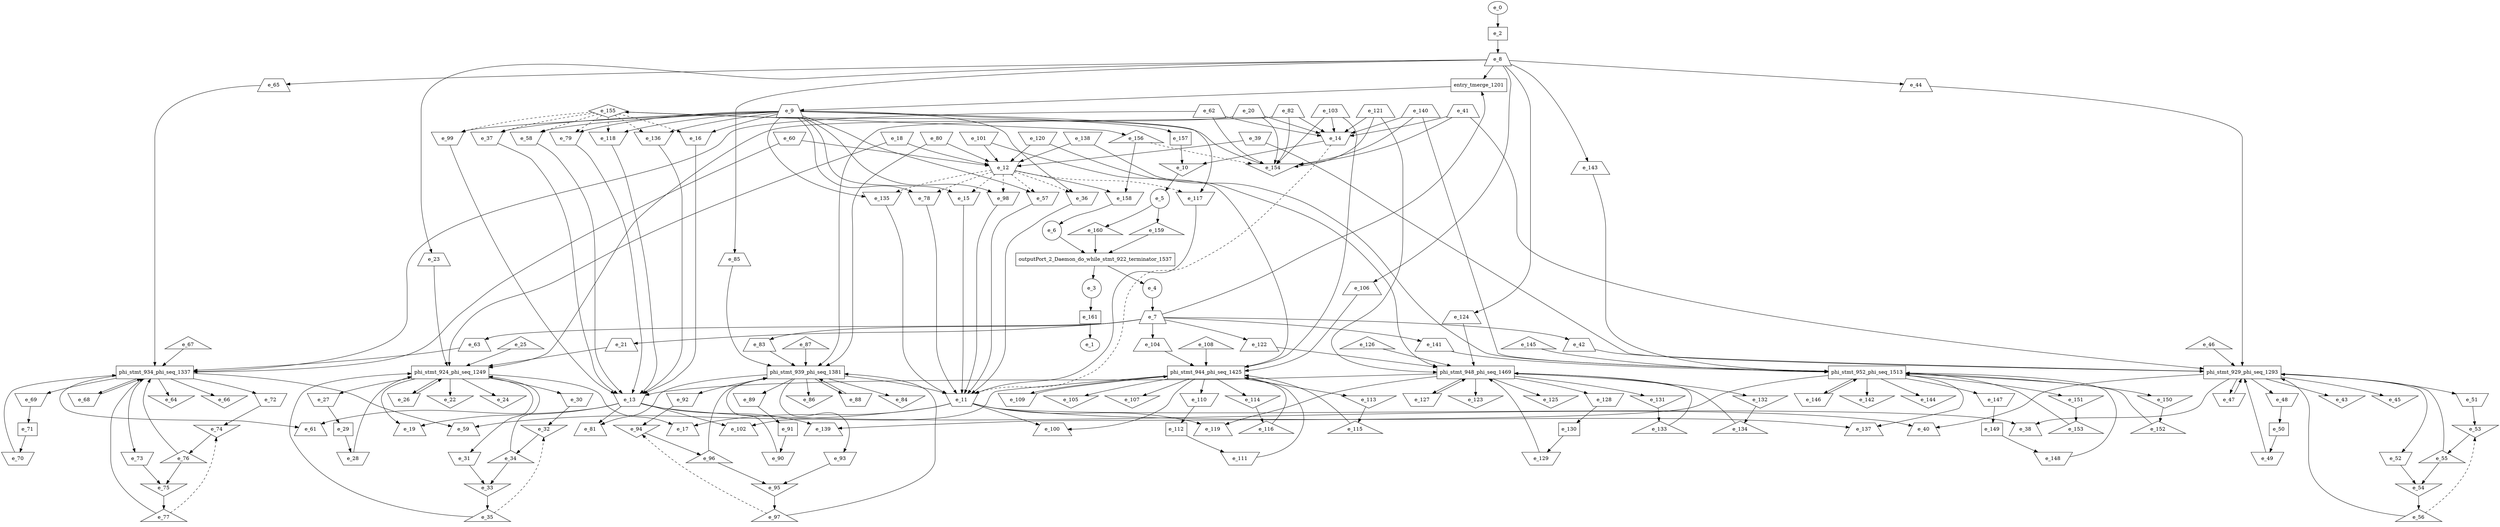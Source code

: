 digraph control_path {
  e_0: entry_node : n ;
  e_1: exit_node : s ;
  e_2 [shape = dot];
  e_3 [shape = circle];
  e_4 [shape = circle];
  e_5 [shape = circle];
  e_6 [shape = circle];
  e_7 [shape = trapezium];
  e_8 [shape = trapezium];
  e_9 [shape = trapezium];
  e_10 [shape = invtriangle];
  e_11 [shape = invtrapezium];
  e_12 [shape = invtrapezium];
  e_13 [shape = invtrapezium];
  e_14 [shape = invtrapezium];
  e_15 [shape = invtrapezium];
  e_16 [shape = invtrapezium];
  e_17 [shape = trapezium];
  e_18 [shape = invtrapezium];
  e_19 [shape = trapezium];
  e_20 [shape = trapezium];
  e_21 [shape = trapezium];
  e_22 [shape = invtriangle];
  e_23 [shape = trapezium];
  e_24 [shape = invtriangle];
  e_25 [shape = triangle];
  e_26 [shape = invtrapezium];
  e_27 [shape = invtrapezium];
  e_28 [shape = invtrapezium];
  e_29 [shape = dot];
  e_30 [shape = invtrapezium];
  e_31 [shape = invtrapezium];
  e_32 [shape = invtriangle];
  e_33 [shape = invtriangle];
  e_34 [shape = triangle];
  e_35 [shape = triangle];
  e_36 [shape = invtrapezium];
  e_37 [shape = invtrapezium];
  e_38 [shape = trapezium];
  e_39 [shape = invtrapezium];
  e_40 [shape = trapezium];
  e_41 [shape = trapezium];
  e_42 [shape = trapezium];
  e_43 [shape = invtriangle];
  e_44 [shape = trapezium];
  e_45 [shape = invtriangle];
  e_46 [shape = triangle];
  e_47 [shape = invtrapezium];
  e_48 [shape = invtrapezium];
  e_49 [shape = invtrapezium];
  e_50 [shape = dot];
  e_51 [shape = invtrapezium];
  e_52 [shape = invtrapezium];
  e_53 [shape = invtriangle];
  e_54 [shape = invtriangle];
  e_55 [shape = triangle];
  e_56 [shape = triangle];
  e_57 [shape = invtrapezium];
  e_58 [shape = invtrapezium];
  e_59 [shape = trapezium];
  e_60 [shape = invtrapezium];
  e_61 [shape = trapezium];
  e_62 [shape = trapezium];
  e_63 [shape = trapezium];
  e_64 [shape = invtriangle];
  e_65 [shape = trapezium];
  e_66 [shape = invtriangle];
  e_67 [shape = triangle];
  e_68 [shape = invtrapezium];
  e_69 [shape = invtrapezium];
  e_70 [shape = invtrapezium];
  e_71 [shape = dot];
  e_72 [shape = invtrapezium];
  e_73 [shape = invtrapezium];
  e_74 [shape = invtriangle];
  e_75 [shape = invtriangle];
  e_76 [shape = triangle];
  e_77 [shape = triangle];
  e_78 [shape = invtrapezium];
  e_79 [shape = invtrapezium];
  e_80 [shape = invtrapezium];
  e_81 [shape = trapezium];
  e_82 [shape = trapezium];
  e_83 [shape = trapezium];
  e_84 [shape = invtriangle];
  e_85 [shape = trapezium];
  e_86 [shape = invtriangle];
  e_87 [shape = triangle];
  e_88 [shape = invtrapezium];
  e_89 [shape = invtrapezium];
  e_90 [shape = invtrapezium];
  e_91 [shape = dot];
  e_92 [shape = invtrapezium];
  e_93 [shape = invtrapezium];
  e_94 [shape = invtriangle];
  e_95 [shape = invtriangle];
  e_96 [shape = triangle];
  e_97 [shape = triangle];
  e_98 [shape = invtrapezium];
  e_99 [shape = invtrapezium];
  e_100 [shape = trapezium];
  e_101 [shape = invtrapezium];
  e_102 [shape = trapezium];
  e_103 [shape = trapezium];
  e_104 [shape = trapezium];
  e_105 [shape = invtriangle];
  e_106 [shape = trapezium];
  e_107 [shape = invtriangle];
  e_108 [shape = triangle];
  e_109 [shape = invtrapezium];
  e_110 [shape = invtrapezium];
  e_111 [shape = invtrapezium];
  e_112 [shape = dot];
  e_113 [shape = invtriangle];
  e_114 [shape = invtriangle];
  e_115 [shape = triangle];
  e_116 [shape = triangle];
  e_117 [shape = invtrapezium];
  e_118 [shape = invtrapezium];
  e_119 [shape = trapezium];
  e_120 [shape = invtrapezium];
  e_121 [shape = trapezium];
  e_122 [shape = trapezium];
  e_123 [shape = invtriangle];
  e_124 [shape = trapezium];
  e_125 [shape = invtriangle];
  e_126 [shape = triangle];
  e_127 [shape = invtrapezium];
  e_128 [shape = invtrapezium];
  e_129 [shape = invtrapezium];
  e_130 [shape = dot];
  e_131 [shape = invtriangle];
  e_132 [shape = invtriangle];
  e_133 [shape = triangle];
  e_134 [shape = triangle];
  e_135 [shape = invtrapezium];
  e_136 [shape = invtrapezium];
  e_137 [shape = trapezium];
  e_138 [shape = invtrapezium];
  e_139 [shape = trapezium];
  e_140 [shape = trapezium];
  e_141 [shape = trapezium];
  e_142 [shape = invtriangle];
  e_143 [shape = trapezium];
  e_144 [shape = invtriangle];
  e_145 [shape = triangle];
  e_146 [shape = invtrapezium];
  e_147 [shape = invtrapezium];
  e_148 [shape = invtrapezium];
  e_149 [shape = dot];
  e_150 [shape = invtriangle];
  e_151 [shape = invtriangle];
  e_152 [shape = triangle];
  e_153 [shape = triangle];
  e_154 [shape = invtriangle];
  e_155 [shape = diamond];
  e_156 [shape = triangle];
  e_157 [shape = dot];
  e_158 [shape = invtrapezium];
  e_159 [shape = triangle];
  e_160 [shape = triangle];
  e_161 [shape = dot];
  e_161 -> e_1;
  e_0 -> e_2;
  e_10 -> e_5;
  e_158 -> e_6;
  e_4 -> e_7;
  e_2 -> e_8;
  e_157 -> e_10;
  e_14 -> e_10;
  e_117 -> e_11;
  e_135 -> e_11;
  e_98 -> e_11;
  e_15 -> e_11;
  e_36 -> e_11;
  e_57 -> e_11;
  e_78 -> e_11;
  e_14 -> e_11[style = dashed];
  e_120 -> e_12;
  e_80 -> e_12;
  e_101 -> e_12;
  e_138 -> e_12;
  e_18 -> e_12;
  e_39 -> e_12;
  e_60 -> e_12;
  e_136 -> e_13;
  e_99 -> e_13;
  e_79 -> e_13;
  e_118 -> e_13;
  e_16 -> e_13;
  e_37 -> e_13;
  e_58 -> e_13;
  e_121 -> e_14;
  e_140 -> e_14;
  e_82 -> e_14;
  e_103 -> e_14;
  e_20 -> e_14;
  e_41 -> e_14;
  e_62 -> e_14;
  e_9 -> e_15;
  e_12 -> e_15[style = dashed];
  e_9 -> e_16;
  e_155 -> e_16[style = dashed];
  e_11 -> e_17;
  e_13 -> e_19;
  e_7 -> e_21;
  e_8 -> e_23;
  e_29 -> e_28;
  e_27 -> e_29;
  e_30 -> e_32;
  e_35 -> e_32[style = dashed];
  e_31 -> e_33;
  e_34 -> e_33;
  e_32 -> e_34;
  e_33 -> e_35;
  e_9 -> e_36;
  e_12 -> e_36[style = dashed];
  e_9 -> e_37;
  e_155 -> e_37[style = dashed];
  e_11 -> e_38;
  e_13 -> e_40;
  e_7 -> e_42;
  e_8 -> e_44;
  e_50 -> e_49;
  e_48 -> e_50;
  e_51 -> e_53;
  e_56 -> e_53[style = dashed];
  e_52 -> e_54;
  e_55 -> e_54;
  e_53 -> e_55;
  e_54 -> e_56;
  e_9 -> e_57;
  e_12 -> e_57[style = dashed];
  e_9 -> e_58;
  e_155 -> e_58[style = dashed];
  e_11 -> e_59;
  e_13 -> e_61;
  e_7 -> e_63;
  e_8 -> e_65;
  e_71 -> e_70;
  e_69 -> e_71;
  e_72 -> e_74;
  e_77 -> e_74[style = dashed];
  e_73 -> e_75;
  e_76 -> e_75;
  e_74 -> e_76;
  e_75 -> e_77;
  e_9 -> e_78;
  e_12 -> e_78[style = dashed];
  e_9 -> e_79;
  e_155 -> e_79[style = dashed];
  e_13 -> e_81;
  e_7 -> e_83;
  e_8 -> e_85;
  e_91 -> e_90;
  e_89 -> e_91;
  e_92 -> e_94;
  e_97 -> e_94[style = dashed];
  e_96 -> e_95;
  e_93 -> e_95;
  e_94 -> e_96;
  e_95 -> e_97;
  e_9 -> e_98;
  e_12 -> e_98[style = dashed];
  e_9 -> e_99;
  e_155 -> e_99[style = dashed];
  e_11 -> e_100;
  e_13 -> e_102;
  e_7 -> e_104;
  e_8 -> e_106;
  e_112 -> e_111;
  e_110 -> e_112;
  e_113 -> e_115;
  e_114 -> e_116;
  e_9 -> e_117;
  e_12 -> e_117[style = dashed];
  e_9 -> e_118;
  e_155 -> e_118[style = dashed];
  e_11 -> e_119;
  e_7 -> e_122;
  e_8 -> e_124;
  e_130 -> e_129;
  e_128 -> e_130;
  e_131 -> e_133;
  e_132 -> e_134;
  e_9 -> e_135;
  e_12 -> e_135[style = dashed];
  e_9 -> e_136;
  e_155 -> e_136[style = dashed];
  e_11 -> e_137;
  e_13 -> e_139;
  e_7 -> e_141;
  e_8 -> e_143;
  e_149 -> e_148;
  e_147 -> e_149;
  e_150 -> e_152;
  e_151 -> e_153;
  e_121 -> e_154;
  e_140 -> e_154;
  e_82 -> e_154;
  e_103 -> e_154;
  e_20 -> e_154;
  e_41 -> e_154;
  e_62 -> e_154;
  e_156 -> e_154[style = dashed];
  e_154 -> e_155;
  e_155 -> e_156;
  e_9 -> e_157;
  e_156 -> e_158;
  e_12 -> e_158;
  e_5 -> e_159;
  e_5 -> e_160;
  e_3 -> e_161;
  outputPort_2_Daemon_do_while_stmt_922_terminator_1537 [shape=rectangle];
e_6 -> outputPort_2_Daemon_do_while_stmt_922_terminator_1537;
e_160 -> outputPort_2_Daemon_do_while_stmt_922_terminator_1537;
e_159 -> outputPort_2_Daemon_do_while_stmt_922_terminator_1537;
outputPort_2_Daemon_do_while_stmt_922_terminator_1537 -> e_4;
outputPort_2_Daemon_do_while_stmt_922_terminator_1537 -> e_3;
  phi_stmt_924_phi_seq_1249 [shape=rectangle];
e_23 -> phi_stmt_924_phi_seq_1249;
phi_stmt_924_phi_seq_1249 -> e_26;
phi_stmt_924_phi_seq_1249 -> e_27;
phi_stmt_924_phi_seq_1249 -> e_24;
e_26 -> phi_stmt_924_phi_seq_1249;
e_28 -> phi_stmt_924_phi_seq_1249;
e_21 -> phi_stmt_924_phi_seq_1249;
phi_stmt_924_phi_seq_1249 -> e_30;
phi_stmt_924_phi_seq_1249 -> e_31;
phi_stmt_924_phi_seq_1249 -> e_22;
e_34 -> phi_stmt_924_phi_seq_1249;
e_35 -> phi_stmt_924_phi_seq_1249;
e_18 -> phi_stmt_924_phi_seq_1249;
e_20 -> phi_stmt_924_phi_seq_1249;
phi_stmt_924_phi_seq_1249 -> e_17;
phi_stmt_924_phi_seq_1249 -> e_19;
e_25 -> phi_stmt_924_phi_seq_1249;
  phi_stmt_929_phi_seq_1293 [shape=rectangle];
e_44 -> phi_stmt_929_phi_seq_1293;
phi_stmt_929_phi_seq_1293 -> e_47;
phi_stmt_929_phi_seq_1293 -> e_48;
phi_stmt_929_phi_seq_1293 -> e_45;
e_47 -> phi_stmt_929_phi_seq_1293;
e_49 -> phi_stmt_929_phi_seq_1293;
e_42 -> phi_stmt_929_phi_seq_1293;
phi_stmt_929_phi_seq_1293 -> e_51;
phi_stmt_929_phi_seq_1293 -> e_52;
phi_stmt_929_phi_seq_1293 -> e_43;
e_55 -> phi_stmt_929_phi_seq_1293;
e_56 -> phi_stmt_929_phi_seq_1293;
e_39 -> phi_stmt_929_phi_seq_1293;
e_41 -> phi_stmt_929_phi_seq_1293;
phi_stmt_929_phi_seq_1293 -> e_38;
phi_stmt_929_phi_seq_1293 -> e_40;
e_46 -> phi_stmt_929_phi_seq_1293;
  phi_stmt_934_phi_seq_1337 [shape=rectangle];
e_65 -> phi_stmt_934_phi_seq_1337;
phi_stmt_934_phi_seq_1337 -> e_68;
phi_stmt_934_phi_seq_1337 -> e_69;
phi_stmt_934_phi_seq_1337 -> e_66;
e_68 -> phi_stmt_934_phi_seq_1337;
e_70 -> phi_stmt_934_phi_seq_1337;
e_63 -> phi_stmt_934_phi_seq_1337;
phi_stmt_934_phi_seq_1337 -> e_72;
phi_stmt_934_phi_seq_1337 -> e_73;
phi_stmt_934_phi_seq_1337 -> e_64;
e_76 -> phi_stmt_934_phi_seq_1337;
e_77 -> phi_stmt_934_phi_seq_1337;
e_60 -> phi_stmt_934_phi_seq_1337;
e_62 -> phi_stmt_934_phi_seq_1337;
phi_stmt_934_phi_seq_1337 -> e_59;
phi_stmt_934_phi_seq_1337 -> e_61;
e_67 -> phi_stmt_934_phi_seq_1337;
  phi_stmt_939_phi_seq_1381 [shape=rectangle];
e_85 -> phi_stmt_939_phi_seq_1381;
phi_stmt_939_phi_seq_1381 -> e_88;
phi_stmt_939_phi_seq_1381 -> e_89;
phi_stmt_939_phi_seq_1381 -> e_86;
e_88 -> phi_stmt_939_phi_seq_1381;
e_90 -> phi_stmt_939_phi_seq_1381;
e_83 -> phi_stmt_939_phi_seq_1381;
phi_stmt_939_phi_seq_1381 -> e_92;
phi_stmt_939_phi_seq_1381 -> e_93;
phi_stmt_939_phi_seq_1381 -> e_84;
e_96 -> phi_stmt_939_phi_seq_1381;
e_97 -> phi_stmt_939_phi_seq_1381;
e_80 -> phi_stmt_939_phi_seq_1381;
e_82 -> phi_stmt_939_phi_seq_1381;
phi_stmt_939_phi_seq_1381 -> e_11;
phi_stmt_939_phi_seq_1381 -> e_81;
e_87 -> phi_stmt_939_phi_seq_1381;
  phi_stmt_944_phi_seq_1425 [shape=rectangle];
e_106 -> phi_stmt_944_phi_seq_1425;
phi_stmt_944_phi_seq_1425 -> e_109;
phi_stmt_944_phi_seq_1425 -> e_110;
phi_stmt_944_phi_seq_1425 -> e_107;
e_109 -> phi_stmt_944_phi_seq_1425;
e_111 -> phi_stmt_944_phi_seq_1425;
e_104 -> phi_stmt_944_phi_seq_1425;
phi_stmt_944_phi_seq_1425 -> e_113;
phi_stmt_944_phi_seq_1425 -> e_114;
phi_stmt_944_phi_seq_1425 -> e_105;
e_115 -> phi_stmt_944_phi_seq_1425;
e_116 -> phi_stmt_944_phi_seq_1425;
e_101 -> phi_stmt_944_phi_seq_1425;
e_103 -> phi_stmt_944_phi_seq_1425;
phi_stmt_944_phi_seq_1425 -> e_100;
phi_stmt_944_phi_seq_1425 -> e_102;
e_108 -> phi_stmt_944_phi_seq_1425;
  phi_stmt_948_phi_seq_1469 [shape=rectangle];
e_124 -> phi_stmt_948_phi_seq_1469;
phi_stmt_948_phi_seq_1469 -> e_127;
phi_stmt_948_phi_seq_1469 -> e_128;
phi_stmt_948_phi_seq_1469 -> e_125;
e_127 -> phi_stmt_948_phi_seq_1469;
e_129 -> phi_stmt_948_phi_seq_1469;
e_122 -> phi_stmt_948_phi_seq_1469;
phi_stmt_948_phi_seq_1469 -> e_131;
phi_stmt_948_phi_seq_1469 -> e_132;
phi_stmt_948_phi_seq_1469 -> e_123;
e_133 -> phi_stmt_948_phi_seq_1469;
e_134 -> phi_stmt_948_phi_seq_1469;
e_120 -> phi_stmt_948_phi_seq_1469;
e_121 -> phi_stmt_948_phi_seq_1469;
phi_stmt_948_phi_seq_1469 -> e_119;
phi_stmt_948_phi_seq_1469 -> e_13;
e_126 -> phi_stmt_948_phi_seq_1469;
  phi_stmt_952_phi_seq_1513 [shape=rectangle];
e_143 -> phi_stmt_952_phi_seq_1513;
phi_stmt_952_phi_seq_1513 -> e_146;
phi_stmt_952_phi_seq_1513 -> e_147;
phi_stmt_952_phi_seq_1513 -> e_144;
e_146 -> phi_stmt_952_phi_seq_1513;
e_148 -> phi_stmt_952_phi_seq_1513;
e_141 -> phi_stmt_952_phi_seq_1513;
phi_stmt_952_phi_seq_1513 -> e_150;
phi_stmt_952_phi_seq_1513 -> e_151;
phi_stmt_952_phi_seq_1513 -> e_142;
e_152 -> phi_stmt_952_phi_seq_1513;
e_153 -> phi_stmt_952_phi_seq_1513;
e_138 -> phi_stmt_952_phi_seq_1513;
e_140 -> phi_stmt_952_phi_seq_1513;
phi_stmt_952_phi_seq_1513 -> e_137;
phi_stmt_952_phi_seq_1513 -> e_139;
e_145 -> phi_stmt_952_phi_seq_1513;
entry_tmerge_1201 [shape = rectangle]; 
e_7 -> entry_tmerge_1201;
e_8 -> entry_tmerge_1201;
entry_tmerge_1201 -> e_9;
}
